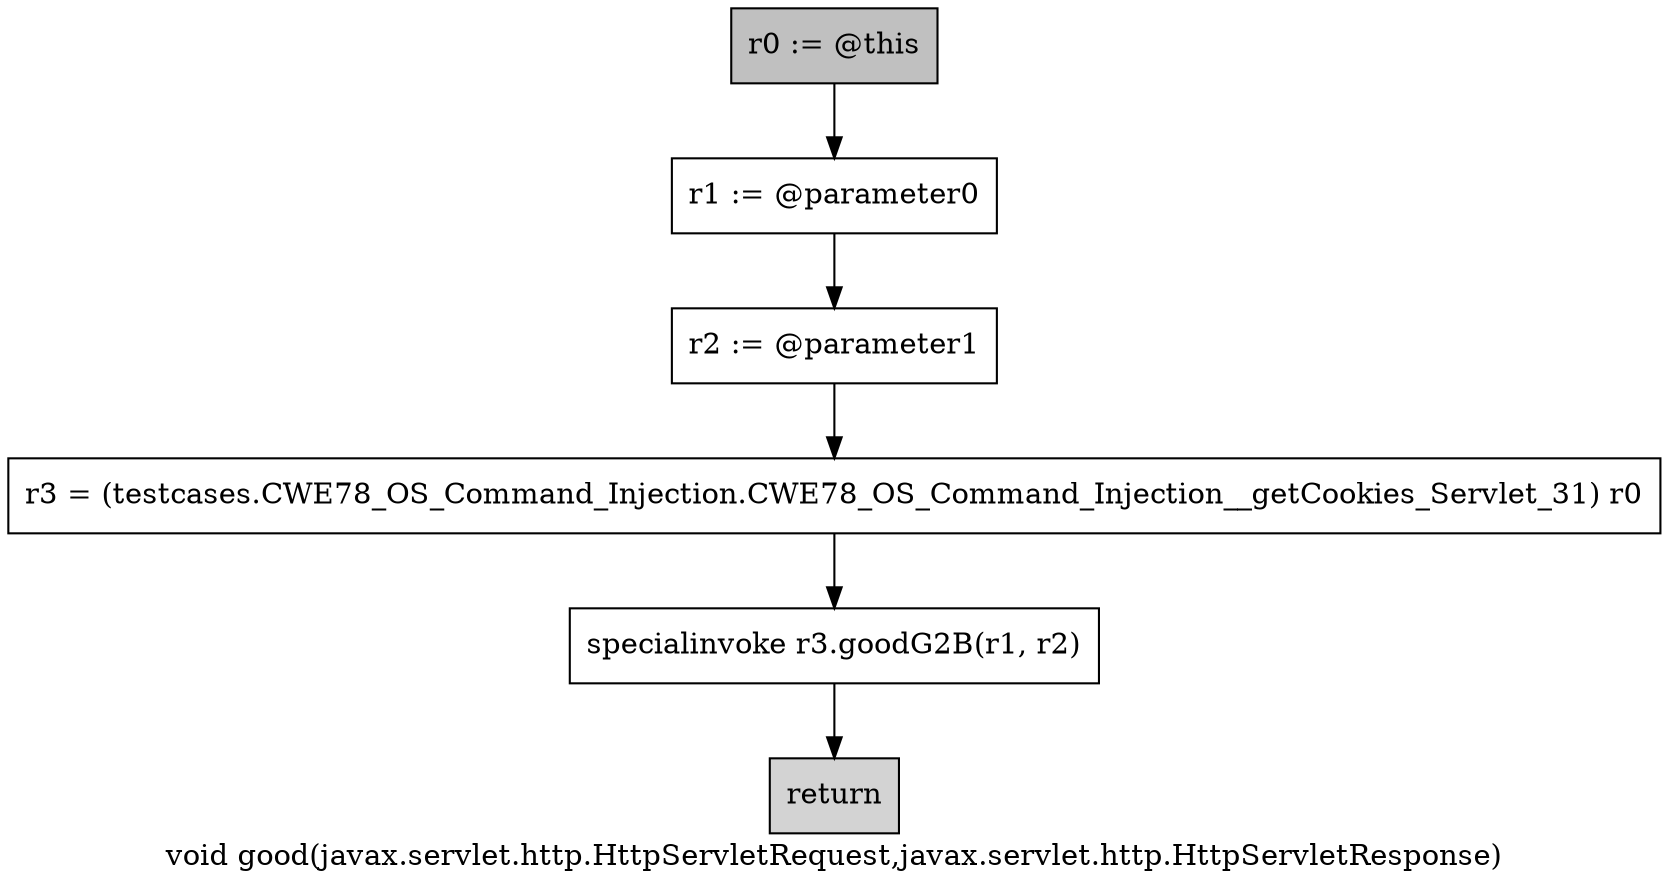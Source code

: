 digraph "void good(javax.servlet.http.HttpServletRequest,javax.servlet.http.HttpServletResponse)" {
    label="void good(javax.servlet.http.HttpServletRequest,javax.servlet.http.HttpServletResponse)";
    node [shape=box];
    "0" [style=filled,fillcolor=gray,label="r0 := @this",];
    "1" [label="r1 := @parameter0",];
    "0"->"1";
    "2" [label="r2 := @parameter1",];
    "1"->"2";
    "3" [label="r3 = (testcases.CWE78_OS_Command_Injection.CWE78_OS_Command_Injection__getCookies_Servlet_31) r0",];
    "2"->"3";
    "4" [label="specialinvoke r3.goodG2B(r1, r2)",];
    "3"->"4";
    "5" [style=filled,fillcolor=lightgray,label="return",];
    "4"->"5";
}
